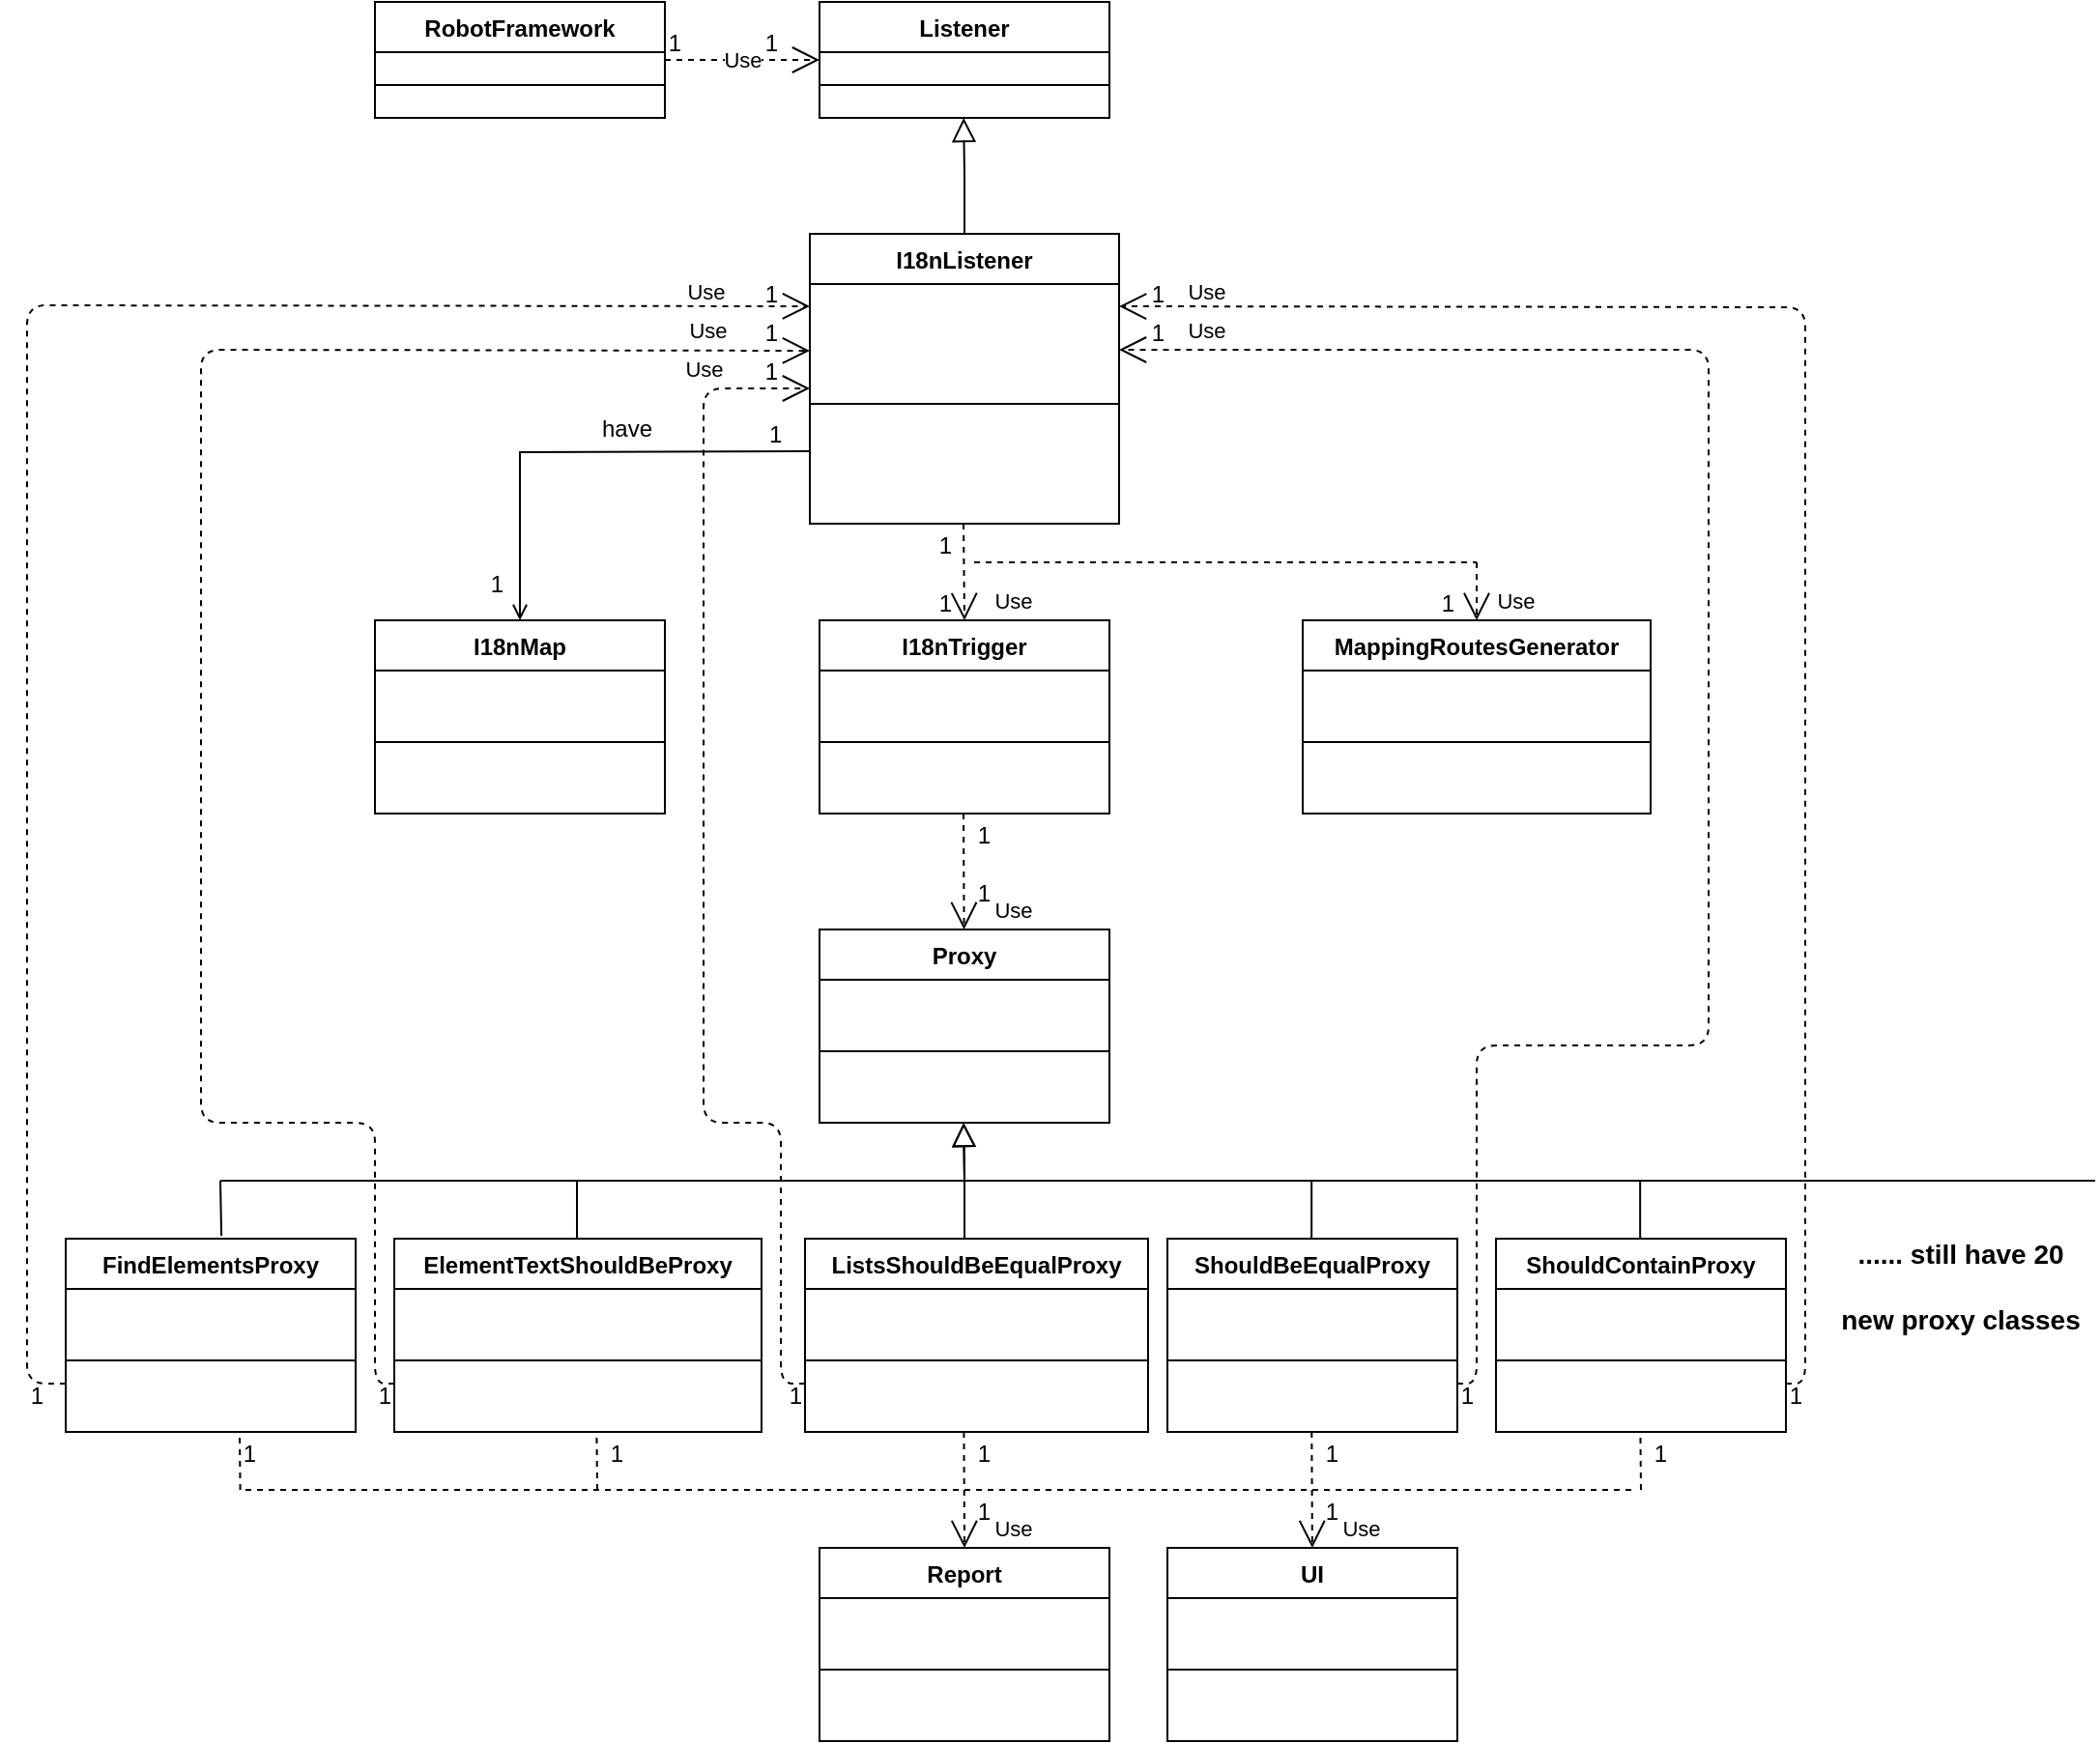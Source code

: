 <mxfile version="14.7.3" type="device" pages="3"><diagram id="C5RBs43oDa-KdzZeNtuy" name="i18n class diagram"><mxGraphModel dx="2500" dy="831" grid="1" gridSize="10" guides="1" tooltips="1" connect="1" arrows="1" fold="1" page="1" pageScale="1" pageWidth="827" pageHeight="1169" math="0" shadow="0"><root><mxCell id="WIyWlLk6GJQsqaUBKTNV-0"/><mxCell id="WIyWlLk6GJQsqaUBKTNV-1" parent="WIyWlLk6GJQsqaUBKTNV-0"/><mxCell id="zkfFHV4jXpPFQw0GAbJ--12" value="" style="endArrow=block;endSize=10;endFill=0;shadow=0;strokeWidth=1;rounded=0;edgeStyle=elbowEdgeStyle;elbow=vertical;" parent="WIyWlLk6GJQsqaUBKTNV-1" edge="1"><mxGeometry width="160" relative="1" as="geometry"><mxPoint x="-305" y="460" as="sourcePoint"/><mxPoint x="-305.42" y="400" as="targetPoint"/><Array as="points"><mxPoint x="-305" y="430"/></Array></mxGeometry></mxCell><mxCell id="p5YZKiS6RbwMvjqxwJxX-4" value="RobotFramework" style="swimlane;fontStyle=1;align=center;verticalAlign=top;childLayout=stackLayout;horizontal=1;startSize=26;horizontalStack=0;resizeParent=1;resizeLast=0;collapsible=1;marginBottom=0;rounded=0;shadow=0;strokeWidth=1;" parent="WIyWlLk6GJQsqaUBKTNV-1" vertex="1"><mxGeometry x="-610" y="340" width="150" height="60" as="geometry"><mxRectangle x="230" y="140" width="160" height="26" as="alternateBounds"/></mxGeometry></mxCell><mxCell id="p5YZKiS6RbwMvjqxwJxX-5" value="" style="line;html=1;strokeWidth=1;align=left;verticalAlign=middle;spacingTop=-1;spacingLeft=3;spacingRight=3;rotatable=0;labelPosition=right;points=[];portConstraint=eastwest;" parent="p5YZKiS6RbwMvjqxwJxX-4" vertex="1"><mxGeometry y="26" width="150" height="34" as="geometry"/></mxCell><mxCell id="p5YZKiS6RbwMvjqxwJxX-10" value="Listener" style="swimlane;fontStyle=1;align=center;verticalAlign=top;childLayout=stackLayout;horizontal=1;startSize=26;horizontalStack=0;resizeParent=1;resizeLast=0;collapsible=1;marginBottom=0;rounded=0;shadow=0;strokeWidth=1;" parent="WIyWlLk6GJQsqaUBKTNV-1" vertex="1"><mxGeometry x="-380" y="340" width="150" height="60" as="geometry"><mxRectangle x="230" y="140" width="160" height="26" as="alternateBounds"/></mxGeometry></mxCell><mxCell id="p5YZKiS6RbwMvjqxwJxX-11" value="" style="line;html=1;strokeWidth=1;align=left;verticalAlign=middle;spacingTop=-1;spacingLeft=3;spacingRight=3;rotatable=0;labelPosition=right;points=[];portConstraint=eastwest;" parent="p5YZKiS6RbwMvjqxwJxX-10" vertex="1"><mxGeometry y="26" width="150" height="34" as="geometry"/></mxCell><mxCell id="p5YZKiS6RbwMvjqxwJxX-12" value="Use" style="endArrow=open;endSize=12;dashed=1;html=1;entryX=0;entryY=0.5;entryDx=0;entryDy=0;exitX=1;exitY=0.5;exitDx=0;exitDy=0;" parent="WIyWlLk6GJQsqaUBKTNV-1" source="p5YZKiS6RbwMvjqxwJxX-4" target="p5YZKiS6RbwMvjqxwJxX-10" edge="1"><mxGeometry width="160" relative="1" as="geometry"><mxPoint x="-450" y="492" as="sourcePoint"/><mxPoint x="-450" y="400" as="targetPoint"/></mxGeometry></mxCell><mxCell id="p5YZKiS6RbwMvjqxwJxX-15" value="I18nListener" style="swimlane;fontStyle=1;align=center;verticalAlign=top;childLayout=stackLayout;horizontal=1;startSize=26;horizontalStack=0;resizeParent=1;resizeLast=0;collapsible=1;marginBottom=0;rounded=0;shadow=0;strokeWidth=1;" parent="WIyWlLk6GJQsqaUBKTNV-1" vertex="1"><mxGeometry x="-385" y="460" width="160" height="150" as="geometry"><mxRectangle x="230" y="140" width="160" height="26" as="alternateBounds"/></mxGeometry></mxCell><mxCell id="p5YZKiS6RbwMvjqxwJxX-16" value="" style="line;html=1;strokeWidth=1;align=left;verticalAlign=middle;spacingTop=-1;spacingLeft=3;spacingRight=3;rotatable=0;labelPosition=right;points=[];portConstraint=eastwest;" parent="p5YZKiS6RbwMvjqxwJxX-15" vertex="1"><mxGeometry y="26" width="160" height="124" as="geometry"/></mxCell><mxCell id="p5YZKiS6RbwMvjqxwJxX-17" value="I18nMap" style="swimlane;fontStyle=1;align=center;verticalAlign=top;childLayout=stackLayout;horizontal=1;startSize=26;horizontalStack=0;resizeParent=1;resizeLast=0;collapsible=1;marginBottom=0;rounded=0;shadow=0;strokeWidth=1;" parent="WIyWlLk6GJQsqaUBKTNV-1" vertex="1"><mxGeometry x="-610" y="660" width="150" height="100" as="geometry"><mxRectangle x="-610" y="660" width="160" height="26" as="alternateBounds"/></mxGeometry></mxCell><mxCell id="p5YZKiS6RbwMvjqxwJxX-18" value="" style="line;html=1;strokeWidth=1;align=left;verticalAlign=middle;spacingTop=-1;spacingLeft=3;spacingRight=3;rotatable=0;labelPosition=right;points=[];portConstraint=eastwest;" parent="p5YZKiS6RbwMvjqxwJxX-17" vertex="1"><mxGeometry y="26" width="150" height="74" as="geometry"/></mxCell><mxCell id="p5YZKiS6RbwMvjqxwJxX-19" value="MappingRoutesGenerator" style="swimlane;fontStyle=1;align=center;verticalAlign=top;childLayout=stackLayout;horizontal=1;startSize=26;horizontalStack=0;resizeParent=1;resizeLast=0;collapsible=1;marginBottom=0;rounded=0;shadow=0;strokeWidth=1;" parent="WIyWlLk6GJQsqaUBKTNV-1" vertex="1"><mxGeometry x="-130" y="660" width="180" height="100" as="geometry"><mxRectangle x="230" y="140" width="160" height="26" as="alternateBounds"/></mxGeometry></mxCell><mxCell id="p5YZKiS6RbwMvjqxwJxX-20" value="" style="line;html=1;strokeWidth=1;align=left;verticalAlign=middle;spacingTop=-1;spacingLeft=3;spacingRight=3;rotatable=0;labelPosition=right;points=[];portConstraint=eastwest;" parent="p5YZKiS6RbwMvjqxwJxX-19" vertex="1"><mxGeometry y="26" width="180" height="74" as="geometry"/></mxCell><mxCell id="p5YZKiS6RbwMvjqxwJxX-21" value="I18nTrigger" style="swimlane;fontStyle=1;align=center;verticalAlign=top;childLayout=stackLayout;horizontal=1;startSize=26;horizontalStack=0;resizeParent=1;resizeLast=0;collapsible=1;marginBottom=0;rounded=0;shadow=0;strokeWidth=1;" parent="WIyWlLk6GJQsqaUBKTNV-1" vertex="1"><mxGeometry x="-380" y="660" width="150" height="100" as="geometry"><mxRectangle x="230" y="140" width="160" height="26" as="alternateBounds"/></mxGeometry></mxCell><mxCell id="p5YZKiS6RbwMvjqxwJxX-22" value="" style="line;html=1;strokeWidth=1;align=left;verticalAlign=middle;spacingTop=-1;spacingLeft=3;spacingRight=3;rotatable=0;labelPosition=right;points=[];portConstraint=eastwest;" parent="p5YZKiS6RbwMvjqxwJxX-21" vertex="1"><mxGeometry y="26" width="150" height="74" as="geometry"/></mxCell><mxCell id="p5YZKiS6RbwMvjqxwJxX-23" value="Proxy" style="swimlane;fontStyle=1;align=center;verticalAlign=top;childLayout=stackLayout;horizontal=1;startSize=26;horizontalStack=0;resizeParent=1;resizeLast=0;collapsible=1;marginBottom=0;rounded=0;shadow=0;strokeWidth=1;" parent="WIyWlLk6GJQsqaUBKTNV-1" vertex="1"><mxGeometry x="-380" y="820" width="150" height="100" as="geometry"><mxRectangle x="230" y="140" width="160" height="26" as="alternateBounds"/></mxGeometry></mxCell><mxCell id="p5YZKiS6RbwMvjqxwJxX-24" value="" style="line;html=1;strokeWidth=1;align=left;verticalAlign=middle;spacingTop=-1;spacingLeft=3;spacingRight=3;rotatable=0;labelPosition=right;points=[];portConstraint=eastwest;" parent="p5YZKiS6RbwMvjqxwJxX-23" vertex="1"><mxGeometry y="26" width="150" height="74" as="geometry"/></mxCell><mxCell id="p5YZKiS6RbwMvjqxwJxX-26" value="" style="endArrow=block;endSize=10;endFill=0;shadow=0;strokeWidth=1;rounded=0;edgeStyle=elbowEdgeStyle;elbow=vertical;" parent="WIyWlLk6GJQsqaUBKTNV-1" edge="1"><mxGeometry width="160" relative="1" as="geometry"><mxPoint x="-305" y="980" as="sourcePoint"/><mxPoint x="-305.42" y="920" as="targetPoint"/><Array as="points"><mxPoint x="-305" y="950"/></Array></mxGeometry></mxCell><mxCell id="p5YZKiS6RbwMvjqxwJxX-29" value="" style="endArrow=block;endSize=10;endFill=0;shadow=0;strokeWidth=1;rounded=0;edgeStyle=elbowEdgeStyle;elbow=vertical;" parent="WIyWlLk6GJQsqaUBKTNV-1" edge="1"><mxGeometry width="160" relative="1" as="geometry"><mxPoint x="-305.0" y="980" as="sourcePoint"/><mxPoint x="-305.42" y="920" as="targetPoint"/><Array as="points"><mxPoint x="-305" y="950"/></Array></mxGeometry></mxCell><mxCell id="p5YZKiS6RbwMvjqxwJxX-31" value="" style="endArrow=none;html=1;" parent="WIyWlLk6GJQsqaUBKTNV-1" edge="1"><mxGeometry width="50" height="50" relative="1" as="geometry"><mxPoint x="-690" y="950" as="sourcePoint"/><mxPoint x="280" y="950" as="targetPoint"/></mxGeometry></mxCell><mxCell id="p5YZKiS6RbwMvjqxwJxX-32" value="" style="endArrow=none;html=1;exitX=0.537;exitY=-0.015;exitDx=0;exitDy=0;exitPerimeter=0;" parent="WIyWlLk6GJQsqaUBKTNV-1" edge="1" source="p5YZKiS6RbwMvjqxwJxX-39"><mxGeometry width="50" height="50" relative="1" as="geometry"><mxPoint x="-695.5" y="980" as="sourcePoint"/><mxPoint x="-690" y="950" as="targetPoint"/><Array as="points"/></mxGeometry></mxCell><mxCell id="p5YZKiS6RbwMvjqxwJxX-34" value="" style="endArrow=none;html=1;" parent="WIyWlLk6GJQsqaUBKTNV-1" edge="1"><mxGeometry width="50" height="50" relative="1" as="geometry"><mxPoint x="-125.42" y="980" as="sourcePoint"/><mxPoint x="-125.42" y="950" as="targetPoint"/><Array as="points"/></mxGeometry></mxCell><mxCell id="p5YZKiS6RbwMvjqxwJxX-35" value="" style="endArrow=none;html=1;" parent="WIyWlLk6GJQsqaUBKTNV-1" edge="1"><mxGeometry width="50" height="50" relative="1" as="geometry"><mxPoint x="-505.5" y="980" as="sourcePoint"/><mxPoint x="-505.5" y="950" as="targetPoint"/><Array as="points"/></mxGeometry></mxCell><mxCell id="p5YZKiS6RbwMvjqxwJxX-36" value="" style="endArrow=none;html=1;" parent="WIyWlLk6GJQsqaUBKTNV-1" edge="1"><mxGeometry width="50" height="50" relative="1" as="geometry"><mxPoint x="44.58" y="980" as="sourcePoint"/><mxPoint x="44.58" y="950" as="targetPoint"/><Array as="points"><mxPoint x="44.58" y="970"/></Array></mxGeometry></mxCell><mxCell id="p5YZKiS6RbwMvjqxwJxX-39" value="FindElementsProxy" style="swimlane;fontStyle=1;align=center;verticalAlign=top;childLayout=stackLayout;horizontal=1;startSize=26;horizontalStack=0;resizeParent=1;resizeLast=0;collapsible=1;marginBottom=0;rounded=0;shadow=0;strokeWidth=1;" parent="WIyWlLk6GJQsqaUBKTNV-1" vertex="1"><mxGeometry x="-770" y="980" width="150" height="100" as="geometry"><mxRectangle x="230" y="140" width="160" height="26" as="alternateBounds"/></mxGeometry></mxCell><mxCell id="p5YZKiS6RbwMvjqxwJxX-40" value="" style="line;html=1;strokeWidth=1;align=left;verticalAlign=middle;spacingTop=-1;spacingLeft=3;spacingRight=3;rotatable=0;labelPosition=right;points=[];portConstraint=eastwest;" parent="p5YZKiS6RbwMvjqxwJxX-39" vertex="1"><mxGeometry y="26" width="150" height="74" as="geometry"/></mxCell><mxCell id="p5YZKiS6RbwMvjqxwJxX-41" value="ElementTextShouldBeProxy" style="swimlane;fontStyle=1;align=center;verticalAlign=top;childLayout=stackLayout;horizontal=1;startSize=26;horizontalStack=0;resizeParent=1;resizeLast=0;collapsible=1;marginBottom=0;rounded=0;shadow=0;strokeWidth=1;" parent="WIyWlLk6GJQsqaUBKTNV-1" vertex="1"><mxGeometry x="-600" y="980" width="190" height="100" as="geometry"><mxRectangle x="230" y="140" width="160" height="26" as="alternateBounds"/></mxGeometry></mxCell><mxCell id="p5YZKiS6RbwMvjqxwJxX-42" value="" style="line;html=1;strokeWidth=1;align=left;verticalAlign=middle;spacingTop=-1;spacingLeft=3;spacingRight=3;rotatable=0;labelPosition=right;points=[];portConstraint=eastwest;" parent="p5YZKiS6RbwMvjqxwJxX-41" vertex="1"><mxGeometry y="26" width="190" height="74" as="geometry"/></mxCell><mxCell id="p5YZKiS6RbwMvjqxwJxX-43" value="ListsShouldBeEqualProxy" style="swimlane;fontStyle=1;align=center;verticalAlign=top;childLayout=stackLayout;horizontal=1;startSize=26;horizontalStack=0;resizeParent=1;resizeLast=0;collapsible=1;marginBottom=0;rounded=0;shadow=0;strokeWidth=1;" parent="WIyWlLk6GJQsqaUBKTNV-1" vertex="1"><mxGeometry x="-387.5" y="980" width="177.5" height="100" as="geometry"><mxRectangle x="230" y="140" width="160" height="26" as="alternateBounds"/></mxGeometry></mxCell><mxCell id="p5YZKiS6RbwMvjqxwJxX-44" value="" style="line;html=1;strokeWidth=1;align=left;verticalAlign=middle;spacingTop=-1;spacingLeft=3;spacingRight=3;rotatable=0;labelPosition=right;points=[];portConstraint=eastwest;" parent="p5YZKiS6RbwMvjqxwJxX-43" vertex="1"><mxGeometry y="26" width="177.5" height="74" as="geometry"/></mxCell><mxCell id="p5YZKiS6RbwMvjqxwJxX-45" value="ShouldBeEqualProxy" style="swimlane;fontStyle=1;align=center;verticalAlign=top;childLayout=stackLayout;horizontal=1;startSize=26;horizontalStack=0;resizeParent=1;resizeLast=0;collapsible=1;marginBottom=0;rounded=0;shadow=0;strokeWidth=1;" parent="WIyWlLk6GJQsqaUBKTNV-1" vertex="1"><mxGeometry x="-200" y="980" width="150" height="100" as="geometry"><mxRectangle x="230" y="140" width="160" height="26" as="alternateBounds"/></mxGeometry></mxCell><mxCell id="p5YZKiS6RbwMvjqxwJxX-46" value="" style="line;html=1;strokeWidth=1;align=left;verticalAlign=middle;spacingTop=-1;spacingLeft=3;spacingRight=3;rotatable=0;labelPosition=right;points=[];portConstraint=eastwest;" parent="p5YZKiS6RbwMvjqxwJxX-45" vertex="1"><mxGeometry y="26" width="150" height="74" as="geometry"/></mxCell><mxCell id="p5YZKiS6RbwMvjqxwJxX-47" value="ShouldContainProxy" style="swimlane;fontStyle=1;align=center;verticalAlign=top;childLayout=stackLayout;horizontal=1;startSize=26;horizontalStack=0;resizeParent=1;resizeLast=0;collapsible=1;marginBottom=0;rounded=0;shadow=0;strokeWidth=1;" parent="WIyWlLk6GJQsqaUBKTNV-1" vertex="1"><mxGeometry x="-30" y="980" width="150" height="100" as="geometry"><mxRectangle x="230" y="140" width="160" height="26" as="alternateBounds"/></mxGeometry></mxCell><mxCell id="p5YZKiS6RbwMvjqxwJxX-48" value="" style="line;html=1;strokeWidth=1;align=left;verticalAlign=middle;spacingTop=-1;spacingLeft=3;spacingRight=3;rotatable=0;labelPosition=right;points=[];portConstraint=eastwest;" parent="p5YZKiS6RbwMvjqxwJxX-47" vertex="1"><mxGeometry y="26" width="150" height="74" as="geometry"/></mxCell><mxCell id="p5YZKiS6RbwMvjqxwJxX-49" value="&lt;b&gt;&lt;font style=&quot;font-size: 14px&quot;&gt;...... still have 20 &lt;br&gt;&lt;br&gt;new proxy classes&lt;/font&gt;&lt;/b&gt;" style="text;html=1;align=center;verticalAlign=middle;resizable=0;points=[];autosize=1;strokeColor=none;" parent="WIyWlLk6GJQsqaUBKTNV-1" vertex="1"><mxGeometry x="140" y="980" width="140" height="50" as="geometry"/></mxCell><mxCell id="p5YZKiS6RbwMvjqxwJxX-50" value="Report" style="swimlane;fontStyle=1;align=center;verticalAlign=top;childLayout=stackLayout;horizontal=1;startSize=26;horizontalStack=0;resizeParent=1;resizeLast=0;collapsible=1;marginBottom=0;rounded=0;shadow=0;strokeWidth=1;" parent="WIyWlLk6GJQsqaUBKTNV-1" vertex="1"><mxGeometry x="-380" y="1140" width="150" height="100" as="geometry"><mxRectangle x="230" y="140" width="160" height="26" as="alternateBounds"/></mxGeometry></mxCell><mxCell id="p5YZKiS6RbwMvjqxwJxX-51" value="" style="line;html=1;strokeWidth=1;align=left;verticalAlign=middle;spacingTop=-1;spacingLeft=3;spacingRight=3;rotatable=0;labelPosition=right;points=[];portConstraint=eastwest;" parent="p5YZKiS6RbwMvjqxwJxX-50" vertex="1"><mxGeometry y="26" width="150" height="74" as="geometry"/></mxCell><mxCell id="p5YZKiS6RbwMvjqxwJxX-52" value="UI" style="swimlane;fontStyle=1;align=center;verticalAlign=top;childLayout=stackLayout;horizontal=1;startSize=26;horizontalStack=0;resizeParent=1;resizeLast=0;collapsible=1;marginBottom=0;rounded=0;shadow=0;strokeWidth=1;" parent="WIyWlLk6GJQsqaUBKTNV-1" vertex="1"><mxGeometry x="-200" y="1140" width="150" height="100" as="geometry"><mxRectangle x="-200" y="1140" width="160" height="26" as="alternateBounds"/></mxGeometry></mxCell><mxCell id="p5YZKiS6RbwMvjqxwJxX-53" value="" style="line;html=1;strokeWidth=1;align=left;verticalAlign=middle;spacingTop=-1;spacingLeft=3;spacingRight=3;rotatable=0;labelPosition=right;points=[];portConstraint=eastwest;" parent="p5YZKiS6RbwMvjqxwJxX-52" vertex="1"><mxGeometry y="26" width="150" height="74" as="geometry"/></mxCell><mxCell id="p5YZKiS6RbwMvjqxwJxX-55" value="" style="endArrow=none;dashed=1;html=1;" parent="WIyWlLk6GJQsqaUBKTNV-1" edge="1"><mxGeometry width="50" height="50" relative="1" as="geometry"><mxPoint x="40" y="1110" as="sourcePoint"/><mxPoint x="-680" y="1110" as="targetPoint"/></mxGeometry></mxCell><mxCell id="p5YZKiS6RbwMvjqxwJxX-56" value="Use" style="endArrow=open;endSize=12;dashed=1;html=1;entryX=0.5;entryY=0;entryDx=0;entryDy=0;" parent="WIyWlLk6GJQsqaUBKTNV-1" target="p5YZKiS6RbwMvjqxwJxX-50" edge="1"><mxGeometry x="0.671" y="25" width="160" relative="1" as="geometry"><mxPoint x="-305.29" y="1080" as="sourcePoint"/><mxPoint x="-305" y="1130" as="targetPoint"/><mxPoint as="offset"/></mxGeometry></mxCell><mxCell id="p5YZKiS6RbwMvjqxwJxX-58" value="" style="endArrow=none;dashed=1;html=1;" parent="WIyWlLk6GJQsqaUBKTNV-1" edge="1"><mxGeometry width="50" height="50" relative="1" as="geometry"><mxPoint x="-495" y="1110" as="sourcePoint"/><mxPoint x="-495.29" y="1080" as="targetPoint"/></mxGeometry></mxCell><mxCell id="p5YZKiS6RbwMvjqxwJxX-59" value="" style="endArrow=none;dashed=1;html=1;" parent="WIyWlLk6GJQsqaUBKTNV-1" edge="1"><mxGeometry width="50" height="50" relative="1" as="geometry"><mxPoint x="-679.71" y="1110" as="sourcePoint"/><mxPoint x="-680" y="1080" as="targetPoint"/></mxGeometry></mxCell><mxCell id="p5YZKiS6RbwMvjqxwJxX-60" value="" style="endArrow=none;dashed=1;html=1;" parent="WIyWlLk6GJQsqaUBKTNV-1" edge="1"><mxGeometry width="50" height="50" relative="1" as="geometry"><mxPoint x="45" y="1110" as="sourcePoint"/><mxPoint x="44.71" y="1080" as="targetPoint"/></mxGeometry></mxCell><mxCell id="p5YZKiS6RbwMvjqxwJxX-61" value="Use" style="endArrow=open;endSize=12;dashed=1;html=1;entryX=0.5;entryY=0;entryDx=0;entryDy=0;" parent="WIyWlLk6GJQsqaUBKTNV-1" edge="1"><mxGeometry x="0.671" y="25" width="160" relative="1" as="geometry"><mxPoint x="-125.34" y="1080" as="sourcePoint"/><mxPoint x="-125.05" y="1140" as="targetPoint"/><mxPoint as="offset"/></mxGeometry></mxCell><mxCell id="p5YZKiS6RbwMvjqxwJxX-62" value="Use" style="endArrow=open;endSize=12;dashed=1;html=1;entryX=0.5;entryY=0;entryDx=0;entryDy=0;" parent="WIyWlLk6GJQsqaUBKTNV-1" edge="1"><mxGeometry x="0.671" y="25" width="160" relative="1" as="geometry"><mxPoint x="-305.5" y="760" as="sourcePoint"/><mxPoint x="-305.21" y="820" as="targetPoint"/><mxPoint as="offset"/></mxGeometry></mxCell><mxCell id="p5YZKiS6RbwMvjqxwJxX-63" value="Use" style="endArrow=open;endSize=12;dashed=1;html=1;" parent="WIyWlLk6GJQsqaUBKTNV-1" edge="1"><mxGeometry x="0.61" y="25" width="160" relative="1" as="geometry"><mxPoint x="-305.5" y="610" as="sourcePoint"/><mxPoint x="-305" y="660" as="targetPoint"/><mxPoint as="offset"/></mxGeometry></mxCell><mxCell id="p5YZKiS6RbwMvjqxwJxX-65" value="" style="endArrow=none;dashed=1;html=1;" parent="WIyWlLk6GJQsqaUBKTNV-1" edge="1"><mxGeometry width="50" height="50" relative="1" as="geometry"><mxPoint x="-300" y="630" as="sourcePoint"/><mxPoint x="-40" y="630" as="targetPoint"/></mxGeometry></mxCell><mxCell id="p5YZKiS6RbwMvjqxwJxX-67" value="Use" style="endArrow=open;endSize=12;dashed=1;html=1;" parent="WIyWlLk6GJQsqaUBKTNV-1" edge="1"><mxGeometry x="0.333" y="20" width="160" relative="1" as="geometry"><mxPoint x="-40" y="630" as="sourcePoint"/><mxPoint x="-40" y="660" as="targetPoint"/><mxPoint as="offset"/></mxGeometry></mxCell><mxCell id="p5YZKiS6RbwMvjqxwJxX-68" value="" style="endArrow=open;shadow=0;strokeWidth=1;rounded=0;endFill=1;edgeStyle=elbowEdgeStyle;elbow=vertical;exitX=0;exitY=0.75;exitDx=0;exitDy=0;entryX=0.5;entryY=0;entryDx=0;entryDy=0;" parent="WIyWlLk6GJQsqaUBKTNV-1" source="p5YZKiS6RbwMvjqxwJxX-15" target="p5YZKiS6RbwMvjqxwJxX-17" edge="1"><mxGeometry x="0.5" y="41" relative="1" as="geometry"><mxPoint x="-380" y="600" as="sourcePoint"/><mxPoint x="-510" y="600" as="targetPoint"/><mxPoint x="-40" y="32" as="offset"/><Array as="points"><mxPoint x="-440" y="573"/></Array></mxGeometry></mxCell><mxCell id="p5YZKiS6RbwMvjqxwJxX-69" value="1" style="resizable=0;align=left;verticalAlign=bottom;labelBackgroundColor=none;fontSize=12;" parent="p5YZKiS6RbwMvjqxwJxX-68" connectable="0" vertex="1"><mxGeometry x="-1" relative="1" as="geometry"><mxPoint x="-23" as="offset"/></mxGeometry></mxCell><mxCell id="p5YZKiS6RbwMvjqxwJxX-70" value="1" style="resizable=0;align=right;verticalAlign=bottom;labelBackgroundColor=none;fontSize=12;" parent="p5YZKiS6RbwMvjqxwJxX-68" connectable="0" vertex="1"><mxGeometry x="1" relative="1" as="geometry"><mxPoint x="-7" y="-10" as="offset"/></mxGeometry></mxCell><mxCell id="p5YZKiS6RbwMvjqxwJxX-71" value="have" style="text;html=1;resizable=0;points=[];;align=center;verticalAlign=middle;labelBackgroundColor=none;rounded=0;shadow=0;strokeWidth=1;fontSize=12;" parent="p5YZKiS6RbwMvjqxwJxX-68" vertex="1" connectable="0"><mxGeometry x="0.5" y="49" relative="1" as="geometry"><mxPoint x="6" y="-40" as="offset"/></mxGeometry></mxCell><mxCell id="p5YZKiS6RbwMvjqxwJxX-72" value="Use" style="endArrow=open;endSize=12;dashed=1;html=1;exitX=0;exitY=0.75;exitDx=0;exitDy=0;entryX=0;entryY=0.25;entryDx=0;entryDy=0;" parent="WIyWlLk6GJQsqaUBKTNV-1" source="p5YZKiS6RbwMvjqxwJxX-39" target="p5YZKiS6RbwMvjqxwJxX-15" edge="1"><mxGeometry x="0.89" y="7" width="160" relative="1" as="geometry"><mxPoint x="-790" y="1062" as="sourcePoint"/><mxPoint x="-790" y="509.167" as="targetPoint"/><mxPoint as="offset"/><Array as="points"><mxPoint x="-790" y="1055"/><mxPoint x="-790" y="497"/></Array></mxGeometry></mxCell><mxCell id="p5YZKiS6RbwMvjqxwJxX-74" value="Use" style="endArrow=open;endSize=12;dashed=1;html=1;exitX=0;exitY=0.75;exitDx=0;exitDy=0;entryX=0;entryY=0.25;entryDx=0;entryDy=0;" parent="WIyWlLk6GJQsqaUBKTNV-1" source="p5YZKiS6RbwMvjqxwJxX-41" edge="1"><mxGeometry x="0.887" y="10" width="160" relative="1" as="geometry"><mxPoint x="-750" y="1078" as="sourcePoint"/><mxPoint x="-385" y="520.5" as="targetPoint"/><mxPoint as="offset"/><Array as="points"><mxPoint x="-610" y="1055"/><mxPoint x="-610" y="920"/><mxPoint x="-700" y="920"/><mxPoint x="-700" y="520"/></Array></mxGeometry></mxCell><mxCell id="p5YZKiS6RbwMvjqxwJxX-75" value="Use" style="endArrow=open;endSize=12;dashed=1;html=1;exitX=0;exitY=0.75;exitDx=0;exitDy=0;" parent="WIyWlLk6GJQsqaUBKTNV-1" source="p5YZKiS6RbwMvjqxwJxX-43" edge="1"><mxGeometry x="0.823" y="10" width="160" relative="1" as="geometry"><mxPoint x="-580" y="1080" as="sourcePoint"/><mxPoint x="-385" y="540" as="targetPoint"/><mxPoint as="offset"/><Array as="points"><mxPoint x="-400" y="1055"/><mxPoint x="-400" y="920"/><mxPoint x="-440" y="920"/><mxPoint x="-440" y="540"/></Array></mxGeometry></mxCell><mxCell id="p5YZKiS6RbwMvjqxwJxX-76" value="Use" style="endArrow=open;endSize=12;dashed=1;html=1;entryX=1;entryY=0.25;entryDx=0;entryDy=0;exitX=1;exitY=0.75;exitDx=0;exitDy=0;" parent="WIyWlLk6GJQsqaUBKTNV-1" source="p5YZKiS6RbwMvjqxwJxX-47" target="p5YZKiS6RbwMvjqxwJxX-15" edge="1"><mxGeometry x="0.903" y="-8" width="160" relative="1" as="geometry"><mxPoint x="120" y="1065" as="sourcePoint"/><mxPoint x="-30" y="550" as="targetPoint"/><mxPoint as="offset"/><Array as="points"><mxPoint x="130" y="1055"/><mxPoint x="130" y="930"/><mxPoint x="130" y="498"/></Array></mxGeometry></mxCell><mxCell id="p5YZKiS6RbwMvjqxwJxX-77" value="Use" style="endArrow=open;endSize=12;dashed=1;html=1;entryX=1;entryY=0.25;entryDx=0;entryDy=0;exitX=1;exitY=0.75;exitDx=0;exitDy=0;" parent="WIyWlLk6GJQsqaUBKTNV-1" source="p5YZKiS6RbwMvjqxwJxX-45" edge="1"><mxGeometry x="0.907" y="-10" width="160" relative="1" as="geometry"><mxPoint x="120" y="1087.5" as="sourcePoint"/><mxPoint x="-225" y="520.0" as="targetPoint"/><mxPoint as="offset"/><Array as="points"><mxPoint x="-40" y="1055"/><mxPoint x="-40" y="880"/><mxPoint x="80" y="880"/><mxPoint x="80" y="520"/></Array></mxGeometry></mxCell><mxCell id="BSAU2w-JB6GcjMkrKyls-2" value="1" style="resizable=0;align=right;verticalAlign=bottom;labelBackgroundColor=none;fontSize=12;" connectable="0" vertex="1" parent="WIyWlLk6GJQsqaUBKTNV-1"><mxGeometry x="-450" y="370" as="geometry"/></mxCell><mxCell id="BSAU2w-JB6GcjMkrKyls-3" value="1" style="resizable=0;align=right;verticalAlign=bottom;labelBackgroundColor=none;fontSize=12;" connectable="0" vertex="1" parent="WIyWlLk6GJQsqaUBKTNV-1"><mxGeometry x="-400" y="540" as="geometry"/></mxCell><mxCell id="BSAU2w-JB6GcjMkrKyls-4" value="1" style="resizable=0;align=right;verticalAlign=bottom;labelBackgroundColor=none;fontSize=12;" connectable="0" vertex="1" parent="WIyWlLk6GJQsqaUBKTNV-1"><mxGeometry x="-400" y="520" as="geometry"/></mxCell><mxCell id="BSAU2w-JB6GcjMkrKyls-5" value="1" style="resizable=0;align=right;verticalAlign=bottom;labelBackgroundColor=none;fontSize=12;" connectable="0" vertex="1" parent="WIyWlLk6GJQsqaUBKTNV-1"><mxGeometry x="-400" y="500" as="geometry"/></mxCell><mxCell id="BSAU2w-JB6GcjMkrKyls-6" value="1" style="resizable=0;align=right;verticalAlign=bottom;labelBackgroundColor=none;fontSize=12;" connectable="0" vertex="1" parent="WIyWlLk6GJQsqaUBKTNV-1"><mxGeometry x="-780" y="1070" as="geometry"/></mxCell><mxCell id="BSAU2w-JB6GcjMkrKyls-7" value="1" style="resizable=0;align=right;verticalAlign=bottom;labelBackgroundColor=none;fontSize=12;" connectable="0" vertex="1" parent="WIyWlLk6GJQsqaUBKTNV-1"><mxGeometry x="-200" y="520" as="geometry"/></mxCell><mxCell id="BSAU2w-JB6GcjMkrKyls-8" value="1" style="resizable=0;align=right;verticalAlign=bottom;labelBackgroundColor=none;fontSize=12;" connectable="0" vertex="1" parent="WIyWlLk6GJQsqaUBKTNV-1"><mxGeometry x="-200" y="500" as="geometry"/></mxCell><mxCell id="BSAU2w-JB6GcjMkrKyls-9" value="1" style="resizable=0;align=right;verticalAlign=bottom;labelBackgroundColor=none;fontSize=12;" connectable="0" vertex="1" parent="WIyWlLk6GJQsqaUBKTNV-1"><mxGeometry x="-387.5" y="1070" as="geometry"/></mxCell><mxCell id="BSAU2w-JB6GcjMkrKyls-10" value="1" style="resizable=0;align=right;verticalAlign=bottom;labelBackgroundColor=none;fontSize=12;" connectable="0" vertex="1" parent="WIyWlLk6GJQsqaUBKTNV-1"><mxGeometry x="-400" y="370" as="geometry"/></mxCell><mxCell id="BSAU2w-JB6GcjMkrKyls-11" value="1" style="resizable=0;align=right;verticalAlign=bottom;labelBackgroundColor=none;fontSize=12;" connectable="0" vertex="1" parent="WIyWlLk6GJQsqaUBKTNV-1"><mxGeometry x="-50" y="660" as="geometry"/></mxCell><mxCell id="BSAU2w-JB6GcjMkrKyls-12" value="1" style="resizable=0;align=right;verticalAlign=bottom;labelBackgroundColor=none;fontSize=12;" connectable="0" vertex="1" parent="WIyWlLk6GJQsqaUBKTNV-1"><mxGeometry x="-310" y="660" as="geometry"/></mxCell><mxCell id="BSAU2w-JB6GcjMkrKyls-13" value="1" style="resizable=0;align=right;verticalAlign=bottom;labelBackgroundColor=none;fontSize=12;" connectable="0" vertex="1" parent="WIyWlLk6GJQsqaUBKTNV-1"><mxGeometry x="-310" y="630" as="geometry"/></mxCell><mxCell id="BSAU2w-JB6GcjMkrKyls-15" value="1" style="resizable=0;align=right;verticalAlign=bottom;labelBackgroundColor=none;fontSize=12;" connectable="0" vertex="1" parent="WIyWlLk6GJQsqaUBKTNV-1"><mxGeometry x="-600" y="1070" as="geometry"/></mxCell><mxCell id="BSAU2w-JB6GcjMkrKyls-16" value="1" style="resizable=0;align=right;verticalAlign=bottom;labelBackgroundColor=none;fontSize=12;" connectable="0" vertex="1" parent="WIyWlLk6GJQsqaUBKTNV-1"><mxGeometry x="-290" y="810" as="geometry"/></mxCell><mxCell id="BSAU2w-JB6GcjMkrKyls-17" value="1" style="resizable=0;align=right;verticalAlign=bottom;labelBackgroundColor=none;fontSize=12;" connectable="0" vertex="1" parent="WIyWlLk6GJQsqaUBKTNV-1"><mxGeometry x="-290" y="780" as="geometry"/></mxCell><mxCell id="BSAU2w-JB6GcjMkrKyls-18" value="1" style="resizable=0;align=right;verticalAlign=bottom;labelBackgroundColor=none;fontSize=12;" connectable="0" vertex="1" parent="WIyWlLk6GJQsqaUBKTNV-1"><mxGeometry x="-290" y="1130" as="geometry"/></mxCell><mxCell id="BSAU2w-JB6GcjMkrKyls-19" value="1" style="resizable=0;align=right;verticalAlign=bottom;labelBackgroundColor=none;fontSize=12;" connectable="0" vertex="1" parent="WIyWlLk6GJQsqaUBKTNV-1"><mxGeometry x="-290" y="1100" as="geometry"/></mxCell><mxCell id="BSAU2w-JB6GcjMkrKyls-20" value="1" style="resizable=0;align=right;verticalAlign=bottom;labelBackgroundColor=none;fontSize=12;" connectable="0" vertex="1" parent="WIyWlLk6GJQsqaUBKTNV-1"><mxGeometry x="-110" y="1130" as="geometry"/></mxCell><mxCell id="BSAU2w-JB6GcjMkrKyls-21" value="1" style="resizable=0;align=right;verticalAlign=bottom;labelBackgroundColor=none;fontSize=12;" connectable="0" vertex="1" parent="WIyWlLk6GJQsqaUBKTNV-1"><mxGeometry x="60" y="1100" as="geometry"/></mxCell><mxCell id="BSAU2w-JB6GcjMkrKyls-22" value="1" style="resizable=0;align=right;verticalAlign=bottom;labelBackgroundColor=none;fontSize=12;" connectable="0" vertex="1" parent="WIyWlLk6GJQsqaUBKTNV-1"><mxGeometry x="-110" y="1100" as="geometry"/></mxCell><mxCell id="BSAU2w-JB6GcjMkrKyls-23" value="1" style="resizable=0;align=right;verticalAlign=bottom;labelBackgroundColor=none;fontSize=12;" connectable="0" vertex="1" parent="WIyWlLk6GJQsqaUBKTNV-1"><mxGeometry x="-670" y="1100" as="geometry"/></mxCell><mxCell id="BSAU2w-JB6GcjMkrKyls-24" value="1" style="resizable=0;align=right;verticalAlign=bottom;labelBackgroundColor=none;fontSize=12;" connectable="0" vertex="1" parent="WIyWlLk6GJQsqaUBKTNV-1"><mxGeometry x="-480" y="1100" as="geometry"/></mxCell><mxCell id="BSAU2w-JB6GcjMkrKyls-25" value="1" style="resizable=0;align=right;verticalAlign=bottom;labelBackgroundColor=none;fontSize=12;" connectable="0" vertex="1" parent="WIyWlLk6GJQsqaUBKTNV-1"><mxGeometry x="130" y="1070" as="geometry"/></mxCell><mxCell id="BSAU2w-JB6GcjMkrKyls-27" value="1" style="resizable=0;align=right;verticalAlign=bottom;labelBackgroundColor=none;fontSize=12;" connectable="0" vertex="1" parent="WIyWlLk6GJQsqaUBKTNV-1"><mxGeometry x="-40" y="1070" as="geometry"/></mxCell></root></mxGraphModel></diagram><diagram id="jTCjeVw6r_wOtmfc98Zp" name="20 new proxy classes"><mxGraphModel dx="3076" dy="706" grid="1" gridSize="10" guides="1" tooltips="1" connect="1" arrows="1" fold="1" page="1" pageScale="1" pageWidth="827" pageHeight="1169" math="0" shadow="0"><root><mxCell id="yp0S6XsKgpBrGLchtZMp-0"/><mxCell id="yp0S6XsKgpBrGLchtZMp-1" parent="yp0S6XsKgpBrGLchtZMp-0"/><mxCell id="yp0S6XsKgpBrGLchtZMp-2" value="AlertShouldBePresentProxy" style="swimlane;fontStyle=1;align=center;verticalAlign=top;childLayout=stackLayout;horizontal=1;startSize=26;horizontalStack=0;resizeParent=1;resizeLast=0;collapsible=1;marginBottom=0;rounded=0;shadow=0;strokeWidth=1;" vertex="1" parent="yp0S6XsKgpBrGLchtZMp-1"><mxGeometry x="-850" y="110" width="250" height="100" as="geometry"><mxRectangle x="-780" y="100" width="160" height="26" as="alternateBounds"/></mxGeometry></mxCell><mxCell id="yp0S6XsKgpBrGLchtZMp-3" value="" style="line;html=1;strokeWidth=1;align=left;verticalAlign=middle;spacingTop=-1;spacingLeft=3;spacingRight=3;rotatable=0;labelPosition=right;points=[];portConstraint=eastwest;" vertex="1" parent="yp0S6XsKgpBrGLchtZMp-2"><mxGeometry y="26" width="250" height="74" as="geometry"/></mxCell><mxCell id="yp0S6XsKgpBrGLchtZMp-4" value="CountValuesInListProxy" style="swimlane;fontStyle=1;align=center;verticalAlign=top;childLayout=stackLayout;horizontal=1;startSize=26;horizontalStack=0;resizeParent=1;resizeLast=0;collapsible=1;marginBottom=0;rounded=0;shadow=0;strokeWidth=1;" vertex="1" parent="yp0S6XsKgpBrGLchtZMp-1"><mxGeometry x="-590" y="110" width="250" height="100" as="geometry"><mxRectangle x="-610" y="100" width="160" height="26" as="alternateBounds"/></mxGeometry></mxCell><mxCell id="yp0S6XsKgpBrGLchtZMp-5" value="" style="line;html=1;strokeWidth=1;align=left;verticalAlign=middle;spacingTop=-1;spacingLeft=3;spacingRight=3;rotatable=0;labelPosition=right;points=[];portConstraint=eastwest;" vertex="1" parent="yp0S6XsKgpBrGLchtZMp-4"><mxGeometry y="26" width="250" height="74" as="geometry"/></mxCell><mxCell id="yp0S6XsKgpBrGLchtZMp-6" value="DictionariesShouldBeEqualProxy" style="swimlane;fontStyle=1;align=center;verticalAlign=top;childLayout=stackLayout;horizontal=1;startSize=26;horizontalStack=0;resizeParent=1;resizeLast=0;collapsible=1;marginBottom=0;rounded=0;shadow=0;strokeWidth=1;" vertex="1" parent="yp0S6XsKgpBrGLchtZMp-1"><mxGeometry x="-590" y="220" width="250" height="100" as="geometry"><mxRectangle x="230" y="140" width="160" height="26" as="alternateBounds"/></mxGeometry></mxCell><mxCell id="yp0S6XsKgpBrGLchtZMp-7" value="" style="line;html=1;strokeWidth=1;align=left;verticalAlign=middle;spacingTop=-1;spacingLeft=3;spacingRight=3;rotatable=0;labelPosition=right;points=[];portConstraint=eastwest;" vertex="1" parent="yp0S6XsKgpBrGLchtZMp-6"><mxGeometry y="26" width="250" height="74" as="geometry"/></mxCell><mxCell id="yp0S6XsKgpBrGLchtZMp-8" value="DictionaryShouldContainItemProxy" style="swimlane;fontStyle=1;align=center;verticalAlign=top;childLayout=stackLayout;horizontal=1;startSize=26;horizontalStack=0;resizeParent=1;resizeLast=0;collapsible=1;marginBottom=0;rounded=0;shadow=0;strokeWidth=1;" vertex="1" parent="yp0S6XsKgpBrGLchtZMp-1"><mxGeometry x="-850" y="220" width="250" height="100" as="geometry"><mxRectangle x="230" y="140" width="160" height="26" as="alternateBounds"/></mxGeometry></mxCell><mxCell id="yp0S6XsKgpBrGLchtZMp-9" value="" style="line;html=1;strokeWidth=1;align=left;verticalAlign=middle;spacingTop=-1;spacingLeft=3;spacingRight=3;rotatable=0;labelPosition=right;points=[];portConstraint=eastwest;" vertex="1" parent="yp0S6XsKgpBrGLchtZMp-8"><mxGeometry y="26" width="250" height="74" as="geometry"/></mxCell><mxCell id="yp0S6XsKgpBrGLchtZMp-10" value="DictionaryShouldContainKeyProxy" style="swimlane;fontStyle=1;align=center;verticalAlign=top;childLayout=stackLayout;horizontal=1;startSize=26;horizontalStack=0;resizeParent=1;resizeLast=0;collapsible=1;marginBottom=0;rounded=0;shadow=0;strokeWidth=1;" vertex="1" parent="yp0S6XsKgpBrGLchtZMp-1"><mxGeometry x="-330" y="110" width="250" height="100" as="geometry"><mxRectangle x="230" y="140" width="160" height="26" as="alternateBounds"/></mxGeometry></mxCell><mxCell id="yp0S6XsKgpBrGLchtZMp-11" value="" style="line;html=1;strokeWidth=1;align=left;verticalAlign=middle;spacingTop=-1;spacingLeft=3;spacingRight=3;rotatable=0;labelPosition=right;points=[];portConstraint=eastwest;" vertex="1" parent="yp0S6XsKgpBrGLchtZMp-10"><mxGeometry y="26" width="250" height="74" as="geometry"/></mxCell><mxCell id="yp0S6XsKgpBrGLchtZMp-12" value="DictionaryShouldContainValueProxy" style="swimlane;fontStyle=1;align=center;verticalAlign=top;childLayout=stackLayout;horizontal=1;startSize=26;horizontalStack=0;resizeParent=1;resizeLast=0;collapsible=1;marginBottom=0;rounded=0;shadow=0;strokeWidth=1;" vertex="1" parent="yp0S6XsKgpBrGLchtZMp-1"><mxGeometry x="-70" y="110" width="250" height="100" as="geometry"><mxRectangle x="230" y="140" width="160" height="26" as="alternateBounds"/></mxGeometry></mxCell><mxCell id="yp0S6XsKgpBrGLchtZMp-13" value="" style="line;html=1;strokeWidth=1;align=left;verticalAlign=middle;spacingTop=-1;spacingLeft=3;spacingRight=3;rotatable=0;labelPosition=right;points=[];portConstraint=eastwest;" vertex="1" parent="yp0S6XsKgpBrGLchtZMp-12"><mxGeometry y="26" width="250" height="74" as="geometry"/></mxCell><mxCell id="yp0S6XsKgpBrGLchtZMp-14" value="GetMatchCountProxy" style="swimlane;fontStyle=1;align=center;verticalAlign=top;childLayout=stackLayout;horizontal=1;startSize=26;horizontalStack=0;resizeParent=1;resizeLast=0;collapsible=1;marginBottom=0;rounded=0;shadow=0;strokeWidth=1;" vertex="1" parent="yp0S6XsKgpBrGLchtZMp-1"><mxGeometry x="-330" y="220" width="250" height="100" as="geometry"><mxRectangle x="230" y="140" width="160" height="26" as="alternateBounds"/></mxGeometry></mxCell><mxCell id="yp0S6XsKgpBrGLchtZMp-15" value="" style="line;html=1;strokeWidth=1;align=left;verticalAlign=middle;spacingTop=-1;spacingLeft=3;spacingRight=3;rotatable=0;labelPosition=right;points=[];portConstraint=eastwest;" vertex="1" parent="yp0S6XsKgpBrGLchtZMp-14"><mxGeometry y="26" width="250" height="74" as="geometry"/></mxCell><mxCell id="yp0S6XsKgpBrGLchtZMp-16" value="ListSelectionShouldBeProxy" style="swimlane;fontStyle=1;align=center;verticalAlign=top;childLayout=stackLayout;horizontal=1;startSize=26;horizontalStack=0;resizeParent=1;resizeLast=0;collapsible=1;marginBottom=0;rounded=0;shadow=0;strokeWidth=1;" vertex="1" parent="yp0S6XsKgpBrGLchtZMp-1"><mxGeometry x="-70" y="220" width="250" height="100" as="geometry"><mxRectangle x="230" y="140" width="160" height="26" as="alternateBounds"/></mxGeometry></mxCell><mxCell id="yp0S6XsKgpBrGLchtZMp-17" value="" style="line;html=1;strokeWidth=1;align=left;verticalAlign=middle;spacingTop=-1;spacingLeft=3;spacingRight=3;rotatable=0;labelPosition=right;points=[];portConstraint=eastwest;" vertex="1" parent="yp0S6XsKgpBrGLchtZMp-16"><mxGeometry y="26" width="250" height="74" as="geometry"/></mxCell><mxCell id="yp0S6XsKgpBrGLchtZMp-18" value="ListShouldContainSubListProxy" style="swimlane;fontStyle=1;align=center;verticalAlign=top;childLayout=stackLayout;horizontal=1;startSize=26;horizontalStack=0;resizeParent=1;resizeLast=0;collapsible=1;marginBottom=0;rounded=0;shadow=0;strokeWidth=1;" vertex="1" parent="yp0S6XsKgpBrGLchtZMp-1"><mxGeometry x="-330" y="330" width="250" height="100" as="geometry"><mxRectangle x="230" y="140" width="160" height="26" as="alternateBounds"/></mxGeometry></mxCell><mxCell id="yp0S6XsKgpBrGLchtZMp-19" value="" style="line;html=1;strokeWidth=1;align=left;verticalAlign=middle;spacingTop=-1;spacingLeft=3;spacingRight=3;rotatable=0;labelPosition=right;points=[];portConstraint=eastwest;" vertex="1" parent="yp0S6XsKgpBrGLchtZMp-18"><mxGeometry y="26" width="250" height="74" as="geometry"/></mxCell><mxCell id="yp0S6XsKgpBrGLchtZMp-20" value="RemoveValuesFromListProxy" style="swimlane;fontStyle=1;align=center;verticalAlign=top;childLayout=stackLayout;horizontal=1;startSize=26;horizontalStack=0;resizeParent=1;resizeLast=0;collapsible=1;marginBottom=0;rounded=0;shadow=0;strokeWidth=1;" vertex="1" parent="yp0S6XsKgpBrGLchtZMp-1"><mxGeometry x="-590" y="550" width="250" height="100" as="geometry"><mxRectangle x="230" y="140" width="160" height="26" as="alternateBounds"/></mxGeometry></mxCell><mxCell id="yp0S6XsKgpBrGLchtZMp-21" value="" style="line;html=1;strokeWidth=1;align=left;verticalAlign=middle;spacingTop=-1;spacingLeft=3;spacingRight=3;rotatable=0;labelPosition=right;points=[];portConstraint=eastwest;" vertex="1" parent="yp0S6XsKgpBrGLchtZMp-20"><mxGeometry y="26" width="250" height="74" as="geometry"/></mxCell><mxCell id="yp0S6XsKgpBrGLchtZMp-22" value="TableColumnShouldContainProxy" style="swimlane;fontStyle=1;align=center;verticalAlign=top;childLayout=stackLayout;horizontal=1;startSize=26;horizontalStack=0;resizeParent=1;resizeLast=0;collapsible=1;marginBottom=0;rounded=0;shadow=0;strokeWidth=1;" vertex="1" parent="yp0S6XsKgpBrGLchtZMp-1"><mxGeometry x="-330" y="440" width="250" height="100" as="geometry"><mxRectangle x="230" y="140" width="160" height="26" as="alternateBounds"/></mxGeometry></mxCell><mxCell id="yp0S6XsKgpBrGLchtZMp-23" value="" style="line;html=1;strokeWidth=1;align=left;verticalAlign=middle;spacingTop=-1;spacingLeft=3;spacingRight=3;rotatable=0;labelPosition=right;points=[];portConstraint=eastwest;" vertex="1" parent="yp0S6XsKgpBrGLchtZMp-22"><mxGeometry y="26" width="250" height="74" as="geometry"/></mxCell><mxCell id="yp0S6XsKgpBrGLchtZMp-24" value="ListShouldContainValueProxy" style="swimlane;fontStyle=1;align=center;verticalAlign=top;childLayout=stackLayout;horizontal=1;startSize=26;horizontalStack=0;resizeParent=1;resizeLast=0;collapsible=1;marginBottom=0;rounded=0;shadow=0;strokeWidth=1;" vertex="1" parent="yp0S6XsKgpBrGLchtZMp-1"><mxGeometry x="-850" y="440" width="250" height="100" as="geometry"><mxRectangle x="230" y="140" width="160" height="26" as="alternateBounds"/></mxGeometry></mxCell><mxCell id="yp0S6XsKgpBrGLchtZMp-25" value="" style="line;html=1;strokeWidth=1;align=left;verticalAlign=middle;spacingTop=-1;spacingLeft=3;spacingRight=3;rotatable=0;labelPosition=right;points=[];portConstraint=eastwest;" vertex="1" parent="yp0S6XsKgpBrGLchtZMp-24"><mxGeometry y="26" width="250" height="74" as="geometry"/></mxCell><mxCell id="yp0S6XsKgpBrGLchtZMp-26" value="ListShouldNotContainDuplicatesProxy" style="swimlane;fontStyle=1;align=center;verticalAlign=top;childLayout=stackLayout;horizontal=1;startSize=26;horizontalStack=0;resizeParent=1;resizeLast=0;collapsible=1;marginBottom=0;rounded=0;shadow=0;strokeWidth=1;" vertex="1" parent="yp0S6XsKgpBrGLchtZMp-1"><mxGeometry x="-70" y="330" width="250" height="100" as="geometry"><mxRectangle x="-840" y="110" width="160" height="26" as="alternateBounds"/></mxGeometry></mxCell><mxCell id="yp0S6XsKgpBrGLchtZMp-27" value="" style="line;html=1;strokeWidth=1;align=left;verticalAlign=middle;spacingTop=-1;spacingLeft=3;spacingRight=3;rotatable=0;labelPosition=right;points=[];portConstraint=eastwest;" vertex="1" parent="yp0S6XsKgpBrGLchtZMp-26"><mxGeometry y="26" width="250" height="74" as="geometry"/></mxCell><mxCell id="yp0S6XsKgpBrGLchtZMp-28" value="RemoveFromDictionaryProxy" style="swimlane;fontStyle=1;align=center;verticalAlign=top;childLayout=stackLayout;horizontal=1;startSize=26;horizontalStack=0;resizeParent=1;resizeLast=0;collapsible=1;marginBottom=0;rounded=0;shadow=0;strokeWidth=1;" vertex="1" parent="yp0S6XsKgpBrGLchtZMp-1"><mxGeometry x="-330" y="550" width="250" height="100" as="geometry"><mxRectangle x="230" y="140" width="160" height="26" as="alternateBounds"/></mxGeometry></mxCell><mxCell id="yp0S6XsKgpBrGLchtZMp-29" value="" style="line;html=1;strokeWidth=1;align=left;verticalAlign=middle;spacingTop=-1;spacingLeft=3;spacingRight=3;rotatable=0;labelPosition=right;points=[];portConstraint=eastwest;" vertex="1" parent="yp0S6XsKgpBrGLchtZMp-28"><mxGeometry y="26" width="250" height="74" as="geometry"/></mxCell><mxCell id="yp0S6XsKgpBrGLchtZMp-30" value="SelectFromListByLabelProxy" style="swimlane;fontStyle=1;align=center;verticalAlign=top;childLayout=stackLayout;horizontal=1;startSize=26;horizontalStack=0;resizeParent=1;resizeLast=0;collapsible=1;marginBottom=0;rounded=0;shadow=0;strokeWidth=1;" vertex="1" parent="yp0S6XsKgpBrGLchtZMp-1"><mxGeometry x="-590" y="330" width="250" height="100" as="geometry"><mxRectangle x="230" y="140" width="160" height="26" as="alternateBounds"/></mxGeometry></mxCell><mxCell id="yp0S6XsKgpBrGLchtZMp-31" value="" style="line;html=1;strokeWidth=1;align=left;verticalAlign=middle;spacingTop=-1;spacingLeft=3;spacingRight=3;rotatable=0;labelPosition=right;points=[];portConstraint=eastwest;" vertex="1" parent="yp0S6XsKgpBrGLchtZMp-30"><mxGeometry y="26" width="250" height="74" as="geometry"/></mxCell><mxCell id="yp0S6XsKgpBrGLchtZMp-32" value="SelectFromListByValueProxy" style="swimlane;fontStyle=1;align=center;verticalAlign=top;childLayout=stackLayout;horizontal=1;startSize=26;horizontalStack=0;resizeParent=1;resizeLast=0;collapsible=1;marginBottom=0;rounded=0;shadow=0;strokeWidth=1;" vertex="1" parent="yp0S6XsKgpBrGLchtZMp-1"><mxGeometry x="-850" y="330" width="250" height="100" as="geometry"><mxRectangle x="230" y="140" width="160" height="26" as="alternateBounds"/></mxGeometry></mxCell><mxCell id="yp0S6XsKgpBrGLchtZMp-33" value="" style="line;html=1;strokeWidth=1;align=left;verticalAlign=middle;spacingTop=-1;spacingLeft=3;spacingRight=3;rotatable=0;labelPosition=right;points=[];portConstraint=eastwest;" vertex="1" parent="yp0S6XsKgpBrGLchtZMp-32"><mxGeometry y="26" width="250" height="74" as="geometry"/></mxCell><mxCell id="yp0S6XsKgpBrGLchtZMp-34" value="TableCellShouldContainProxy" style="swimlane;fontStyle=1;align=center;verticalAlign=top;childLayout=stackLayout;horizontal=1;startSize=26;horizontalStack=0;resizeParent=1;resizeLast=0;collapsible=1;marginBottom=0;rounded=0;shadow=0;strokeWidth=1;" vertex="1" parent="yp0S6XsKgpBrGLchtZMp-1"><mxGeometry x="-70" y="440" width="250" height="100" as="geometry"><mxRectangle x="230" y="140" width="160" height="26" as="alternateBounds"/></mxGeometry></mxCell><mxCell id="yp0S6XsKgpBrGLchtZMp-35" value="" style="line;html=1;strokeWidth=1;align=left;verticalAlign=middle;spacingTop=-1;spacingLeft=3;spacingRight=3;rotatable=0;labelPosition=right;points=[];portConstraint=eastwest;" vertex="1" parent="yp0S6XsKgpBrGLchtZMp-34"><mxGeometry y="26" width="250" height="74" as="geometry"/></mxCell><mxCell id="yp0S6XsKgpBrGLchtZMp-36" value="TableRowShouldContainProxy" style="swimlane;fontStyle=1;align=center;verticalAlign=top;childLayout=stackLayout;horizontal=1;startSize=26;horizontalStack=0;resizeParent=1;resizeLast=0;collapsible=1;marginBottom=0;rounded=0;shadow=0;strokeWidth=1;" vertex="1" parent="yp0S6XsKgpBrGLchtZMp-1"><mxGeometry x="-590" y="440" width="250" height="100" as="geometry"><mxRectangle x="230" y="140" width="160" height="26" as="alternateBounds"/></mxGeometry></mxCell><mxCell id="yp0S6XsKgpBrGLchtZMp-37" value="" style="line;html=1;strokeWidth=1;align=left;verticalAlign=middle;spacingTop=-1;spacingLeft=3;spacingRight=3;rotatable=0;labelPosition=right;points=[];portConstraint=eastwest;" vertex="1" parent="yp0S6XsKgpBrGLchtZMp-36"><mxGeometry y="26" width="250" height="74" as="geometry"/></mxCell><mxCell id="yp0S6XsKgpBrGLchtZMp-38" value="TableShouldContainProxy" style="swimlane;fontStyle=1;align=center;verticalAlign=top;childLayout=stackLayout;horizontal=1;startSize=26;horizontalStack=0;resizeParent=1;resizeLast=0;collapsible=1;marginBottom=0;rounded=0;shadow=0;strokeWidth=1;" vertex="1" parent="yp0S6XsKgpBrGLchtZMp-1"><mxGeometry x="-850" y="550" width="250" height="100" as="geometry"><mxRectangle x="230" y="140" width="160" height="26" as="alternateBounds"/></mxGeometry></mxCell><mxCell id="yp0S6XsKgpBrGLchtZMp-39" value="" style="line;html=1;strokeWidth=1;align=left;verticalAlign=middle;spacingTop=-1;spacingLeft=3;spacingRight=3;rotatable=0;labelPosition=right;points=[];portConstraint=eastwest;" vertex="1" parent="yp0S6XsKgpBrGLchtZMp-38"><mxGeometry y="26" width="250" height="74" as="geometry"/></mxCell><mxCell id="yp0S6XsKgpBrGLchtZMp-40" value="TitleShouldBeProxy" style="swimlane;fontStyle=1;align=center;verticalAlign=top;childLayout=stackLayout;horizontal=1;startSize=26;horizontalStack=0;resizeParent=1;resizeLast=0;collapsible=1;marginBottom=0;rounded=0;shadow=0;strokeWidth=1;" vertex="1" parent="yp0S6XsKgpBrGLchtZMp-1"><mxGeometry x="-70" y="550" width="250" height="100" as="geometry"><mxRectangle x="230" y="140" width="160" height="26" as="alternateBounds"/></mxGeometry></mxCell><mxCell id="yp0S6XsKgpBrGLchtZMp-41" value="" style="line;html=1;strokeWidth=1;align=left;verticalAlign=middle;spacingTop=-1;spacingLeft=3;spacingRight=3;rotatable=0;labelPosition=right;points=[];portConstraint=eastwest;" vertex="1" parent="yp0S6XsKgpBrGLchtZMp-40"><mxGeometry y="26" width="250" height="74" as="geometry"/></mxCell><mxCell id="yp0S6XsKgpBrGLchtZMp-42" value="&lt;font style=&quot;font-size: 20px&quot;&gt;&lt;b&gt;20 new classes&amp;nbsp;&lt;span style=&quot;color: rgb(32 , 33 , 36) ; font-family: inherit ; text-align: left&quot;&gt;Inherited from class 'Proxy'&lt;/span&gt;&lt;/b&gt;&lt;/font&gt;" style="text;html=1;align=center;verticalAlign=middle;resizable=0;points=[];autosize=1;strokeColor=none;" vertex="1" parent="yp0S6XsKgpBrGLchtZMp-1"><mxGeometry x="-550" y="80" width="430" height="20" as="geometry"/></mxCell></root></mxGraphModel></diagram><diagram id="s0zWtEZe-5giRsbIRiwm" name="parts for convenient"><mxGraphModel dx="2031" dy="1009" grid="1" gridSize="10" guides="1" tooltips="1" connect="1" arrows="1" fold="1" page="1" pageScale="1" pageWidth="827" pageHeight="1169" math="0" shadow="0"><root><mxCell id="R8URQPkfZNPGKU6Z2s---0"/><mxCell id="R8URQPkfZNPGKU6Z2s---1" parent="R8URQPkfZNPGKU6Z2s---0"/><mxCell id="BpuV06FEko_TYpqPAt-z-0" value="" style="swimlane;fontStyle=1;align=center;verticalAlign=top;childLayout=stackLayout;horizontal=1;startSize=26;horizontalStack=0;resizeParent=1;resizeLast=0;collapsible=1;marginBottom=0;rounded=0;shadow=0;strokeWidth=1;" vertex="1" parent="R8URQPkfZNPGKU6Z2s---1"><mxGeometry x="440" y="370" width="160" height="150" as="geometry"><mxRectangle x="230" y="140" width="160" height="26" as="alternateBounds"/></mxGeometry></mxCell><mxCell id="BpuV06FEko_TYpqPAt-z-1" value="" style="line;html=1;strokeWidth=1;align=left;verticalAlign=middle;spacingTop=-1;spacingLeft=3;spacingRight=3;rotatable=0;labelPosition=right;points=[];portConstraint=eastwest;" vertex="1" parent="BpuV06FEko_TYpqPAt-z-0"><mxGeometry y="26" width="160" height="124" as="geometry"/></mxCell><mxCell id="BpuV06FEko_TYpqPAt-z-2" value="" style="endArrow=open;shadow=0;strokeWidth=1;rounded=0;endFill=1;edgeStyle=elbowEdgeStyle;elbow=vertical;" edge="1" parent="R8URQPkfZNPGKU6Z2s---1"><mxGeometry x="0.5" y="41" relative="1" as="geometry"><mxPoint x="760" y="530" as="sourcePoint"/><mxPoint x="760" y="420" as="targetPoint"/><mxPoint x="-40" y="32" as="offset"/><Array as="points"/></mxGeometry></mxCell><mxCell id="BpuV06FEko_TYpqPAt-z-3" value="1" style="resizable=0;align=left;verticalAlign=bottom;labelBackgroundColor=none;fontSize=12;" connectable="0" vertex="1" parent="BpuV06FEko_TYpqPAt-z-2"><mxGeometry x="-1" relative="1" as="geometry"><mxPoint y="4" as="offset"/></mxGeometry></mxCell><mxCell id="BpuV06FEko_TYpqPAt-z-4" value="1" style="resizable=0;align=right;verticalAlign=bottom;labelBackgroundColor=none;fontSize=12;" connectable="0" vertex="1" parent="BpuV06FEko_TYpqPAt-z-2"><mxGeometry x="1" relative="1" as="geometry"><mxPoint x="-7" y="4" as="offset"/></mxGeometry></mxCell><mxCell id="BpuV06FEko_TYpqPAt-z-5" value="have" style="text;html=1;resizable=0;points=[];;align=center;verticalAlign=middle;labelBackgroundColor=none;rounded=0;shadow=0;strokeWidth=1;fontSize=12;" vertex="1" connectable="0" parent="BpuV06FEko_TYpqPAt-z-2"><mxGeometry x="0.5" y="49" relative="1" as="geometry"><mxPoint x="29" y="32" as="offset"/></mxGeometry></mxCell><mxCell id="BpuV06FEko_TYpqPAt-z-6" value="Use" style="endArrow=open;endSize=12;dashed=1;html=1;" edge="1" parent="R8URQPkfZNPGKU6Z2s---1"><mxGeometry x="-0.13" y="10" width="160" relative="1" as="geometry"><mxPoint x="670" y="506" as="sourcePoint"/><mxPoint x="670" y="414" as="targetPoint"/><mxPoint as="offset"/></mxGeometry></mxCell><mxCell id="BpuV06FEko_TYpqPAt-z-7" value="" style="swimlane;fontStyle=1;align=center;verticalAlign=top;childLayout=stackLayout;horizontal=1;startSize=26;horizontalStack=0;resizeParent=1;resizeLast=0;collapsible=1;marginBottom=0;rounded=0;shadow=0;strokeWidth=1;" vertex="1" parent="R8URQPkfZNPGKU6Z2s---1"><mxGeometry x="230" y="390" width="150" height="100" as="geometry"><mxRectangle x="230" y="140" width="160" height="26" as="alternateBounds"/></mxGeometry></mxCell><mxCell id="BpuV06FEko_TYpqPAt-z-8" value="" style="line;html=1;strokeWidth=1;align=left;verticalAlign=middle;spacingTop=-1;spacingLeft=3;spacingRight=3;rotatable=0;labelPosition=right;points=[];portConstraint=eastwest;" vertex="1" parent="BpuV06FEko_TYpqPAt-z-7"><mxGeometry y="26" width="150" height="74" as="geometry"/></mxCell><mxCell id="BpuV06FEko_TYpqPAt-z-9" value="" style="swimlane;fontStyle=1;align=center;verticalAlign=top;childLayout=stackLayout;horizontal=1;startSize=26;horizontalStack=0;resizeParent=1;resizeLast=0;collapsible=1;marginBottom=0;rounded=0;shadow=0;strokeWidth=1;" vertex="1" parent="R8URQPkfZNPGKU6Z2s---1"><mxGeometry x="50" y="400" width="150" height="60" as="geometry"><mxRectangle x="230" y="140" width="160" height="26" as="alternateBounds"/></mxGeometry></mxCell><mxCell id="BpuV06FEko_TYpqPAt-z-10" value="" style="line;html=1;strokeWidth=1;align=left;verticalAlign=middle;spacingTop=-1;spacingLeft=3;spacingRight=3;rotatable=0;labelPosition=right;points=[];portConstraint=eastwest;" vertex="1" parent="BpuV06FEko_TYpqPAt-z-9"><mxGeometry y="26" width="150" height="34" as="geometry"/></mxCell><mxCell id="BpuV06FEko_TYpqPAt-z-11" value="1" style="resizable=0;align=right;verticalAlign=bottom;labelBackgroundColor=none;fontSize=12;" connectable="0" vertex="1" parent="R8URQPkfZNPGKU6Z2s---1"><mxGeometry x="810" y="460" as="geometry"/></mxCell><mxCell id="BpuV06FEko_TYpqPAt-z-12" value="" style="endArrow=block;endSize=10;endFill=0;shadow=0;strokeWidth=1;rounded=0;edgeStyle=elbowEdgeStyle;elbow=vertical;" edge="1" parent="R8URQPkfZNPGKU6Z2s---1"><mxGeometry width="160" relative="1" as="geometry"><mxPoint x="710.42" y="500" as="sourcePoint"/><mxPoint x="710" y="440" as="targetPoint"/><Array as="points"><mxPoint x="710.42" y="470"/></Array></mxGeometry></mxCell><mxCell id="BpuV06FEko_TYpqPAt-z-13" value="" style="endArrow=none;html=1;" edge="1" parent="R8URQPkfZNPGKU6Z2s---1"><mxGeometry width="50" height="50" relative="1" as="geometry"><mxPoint x="640" y="510" as="sourcePoint"/><mxPoint x="640" y="450" as="targetPoint"/></mxGeometry></mxCell><mxCell id="BpuV06FEko_TYpqPAt-z-14" value="" style="endArrow=none;dashed=1;html=1;" edge="1" parent="R8URQPkfZNPGKU6Z2s---1"><mxGeometry width="50" height="50" relative="1" as="geometry"><mxPoint x="850" y="490" as="sourcePoint"/><mxPoint x="850" y="450" as="targetPoint"/></mxGeometry></mxCell></root></mxGraphModel></diagram></mxfile>